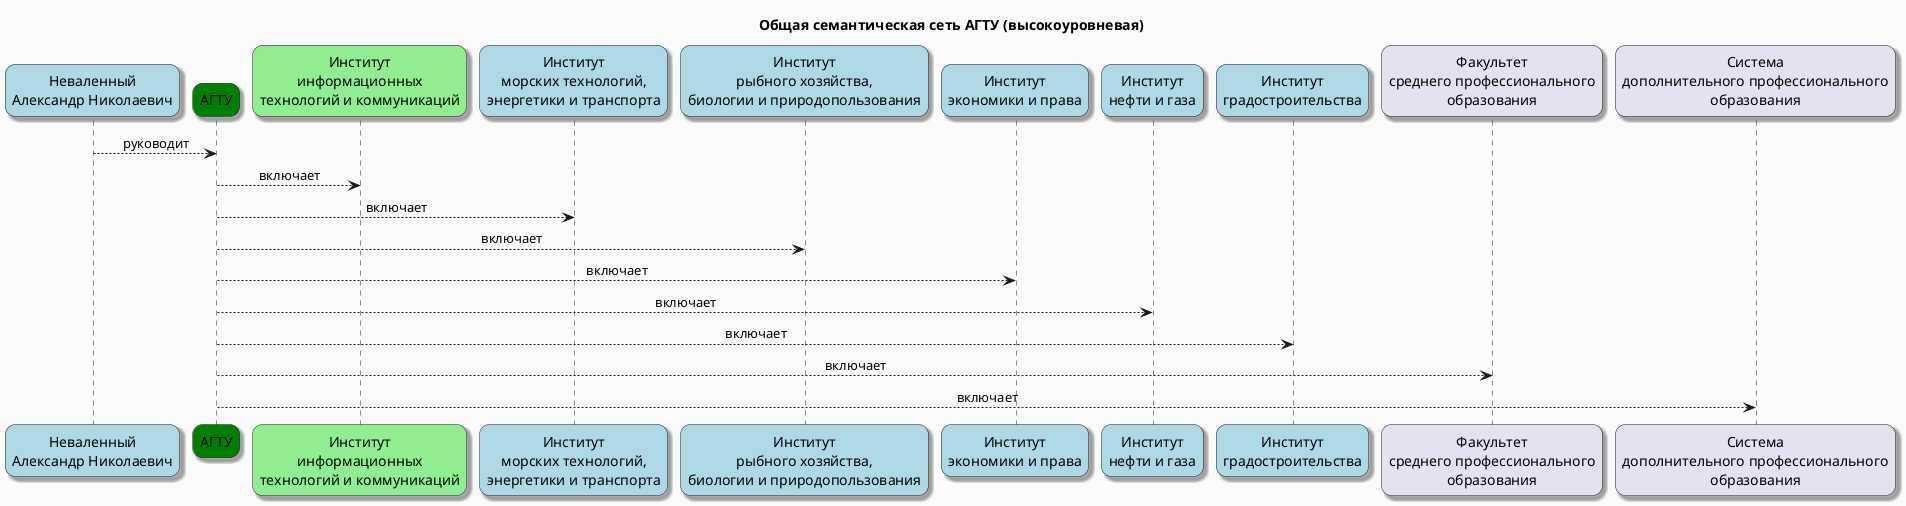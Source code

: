 @startuml Общая_структура_университета_АГТУ
title Общая семантическая сеть АГТУ (высокоуровневая)
skinparam linetype ortho
skinparam defaultTextAlignment center
skinparam entityStyle rectangle
skinparam backgroundColor #FAFAFA
skinparam shadowing true
skinparam roundcorner 20

' Ректор
participant "Неваленный\nАлександр Николаевич" as Rector #LightBlue

participant "АГТУ" as AGTU #Green

' Институты
participant "Институт\nинформационных\nтехнологий и коммуникаций" as IITK #LightGreen
participant "Институт\nморских технологий,\nэнергетики и транспорта" as IMTET #LightBlue
participant "Институт\nрыбного хозяйства,\nбиологии и природопользования" as IRHB #LightBlue
participant "Институт\nэкономики и права" as IEP #LightBlue
participant "Институт\nнефти и газа" as ING #LightBlue
participant "Институт\nградостроительства" as IG #LightBlue

' Факультет и система ДПО
participant "Факультет\nсреднего профессионального\nобразования" as FSPO
participant "Система\nдополнительного профессионального\nобразования" as DPO

' Связи
Rector --> AGTU : руководит
AGTU --> IITK : включает
AGTU --> IMTET : включает
AGTU --> IRHB : включает
AGTU --> IEP : включает
AGTU --> ING : включает
AGTU --> IG : включает
AGTU --> FSPO : включает
AGTU --> DPO : включает

@enduml
